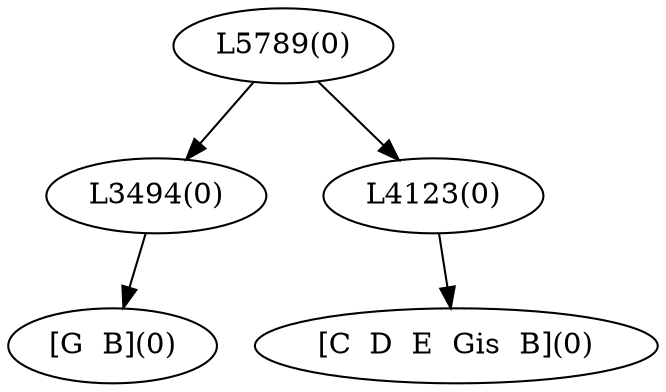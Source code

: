 digraph sample{
"L3494(0)"->"[G  B](0)"
"L4123(0)"->"[C  D  E  Gis  B](0)"
"L5789(0)"->"L3494(0)"
"L5789(0)"->"L4123(0)"
{rank = min; "L5789(0)"}
{rank = same; "L3494(0)"; "L4123(0)";}
{rank = max; "[C  D  E  Gis  B](0)"; "[G  B](0)";}
}